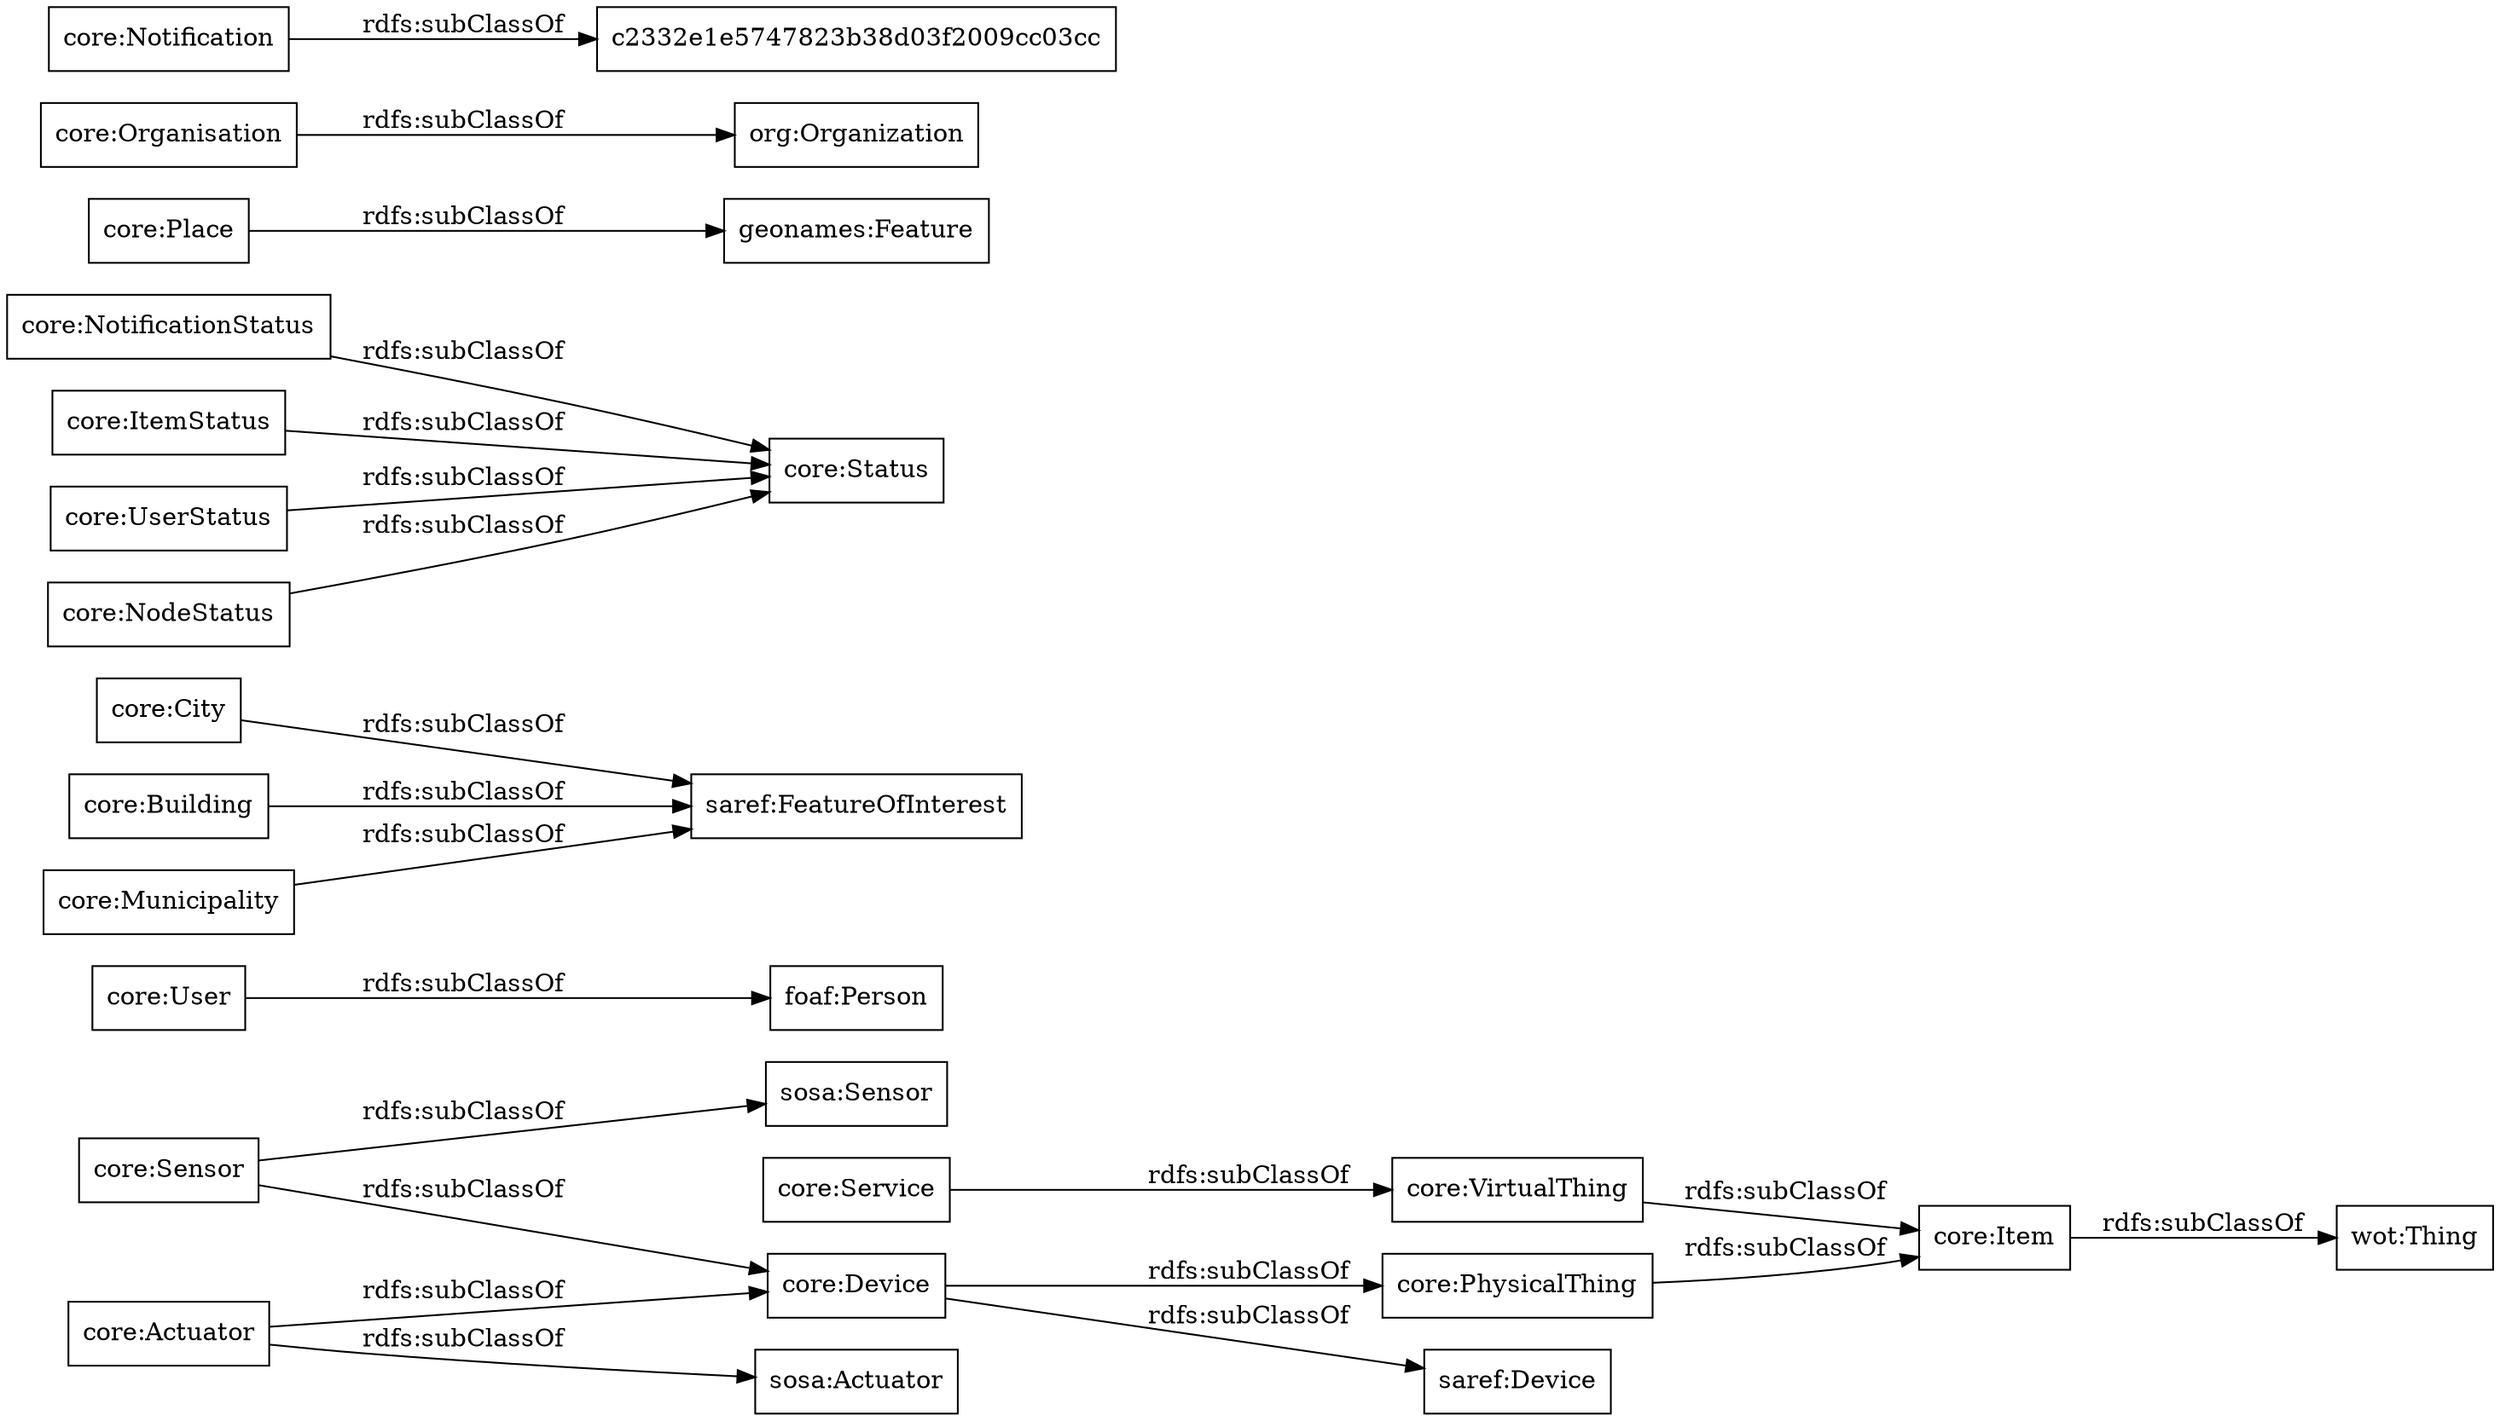 digraph ar2dtool_diagram { 
rankdir=LR;
size="1000"
node [shape = rectangle, color="black"]; "wot:Thing" "core:User" "saref:Device" "core:City" "core:NotificationStatus" "geonames:Feature" "core:Status" "core:Service" "core:Device" "core:Sensor" "core:Actuator" "core:Organisation" "foaf:Person" "core:Building" "org:Organization" "core:Item" "core:Place" "core:Notification" "core:ItemStatus" "core:PhysicalThing" "sosa:Actuator" "core:UserStatus" "core:NodeStatus" "core:Municipality" "core:VirtualThing" "saref:FeatureOfInterest" "sosa:Sensor" "c2332e1e5747823b38d03f2009cc03cc" ; /*classes style*/
	"core:ItemStatus" -> "core:Status" [ label = "rdfs:subClassOf" ];
	"core:Service" -> "core:VirtualThing" [ label = "rdfs:subClassOf" ];
	"core:Organisation" -> "org:Organization" [ label = "rdfs:subClassOf" ];
	"core:User" -> "foaf:Person" [ label = "rdfs:subClassOf" ];
	"core:Building" -> "saref:FeatureOfInterest" [ label = "rdfs:subClassOf" ];
	"core:PhysicalThing" -> "core:Item" [ label = "rdfs:subClassOf" ];
	"core:Device" -> "saref:Device" [ label = "rdfs:subClassOf" ];
	"core:Device" -> "core:PhysicalThing" [ label = "rdfs:subClassOf" ];
	"core:Municipality" -> "saref:FeatureOfInterest" [ label = "rdfs:subClassOf" ];
	"core:NodeStatus" -> "core:Status" [ label = "rdfs:subClassOf" ];
	"core:UserStatus" -> "core:Status" [ label = "rdfs:subClassOf" ];
	"core:Sensor" -> "core:Device" [ label = "rdfs:subClassOf" ];
	"core:Sensor" -> "sosa:Sensor" [ label = "rdfs:subClassOf" ];
	"core:VirtualThing" -> "core:Item" [ label = "rdfs:subClassOf" ];
	"core:Actuator" -> "core:Device" [ label = "rdfs:subClassOf" ];
	"core:Actuator" -> "sosa:Actuator" [ label = "rdfs:subClassOf" ];
	"core:Item" -> "wot:Thing" [ label = "rdfs:subClassOf" ];
	"core:Place" -> "geonames:Feature" [ label = "rdfs:subClassOf" ];
	"core:Notification" -> "c2332e1e5747823b38d03f2009cc03cc" [ label = "rdfs:subClassOf" ];
	"core:NotificationStatus" -> "core:Status" [ label = "rdfs:subClassOf" ];
	"core:City" -> "saref:FeatureOfInterest" [ label = "rdfs:subClassOf" ];

}
